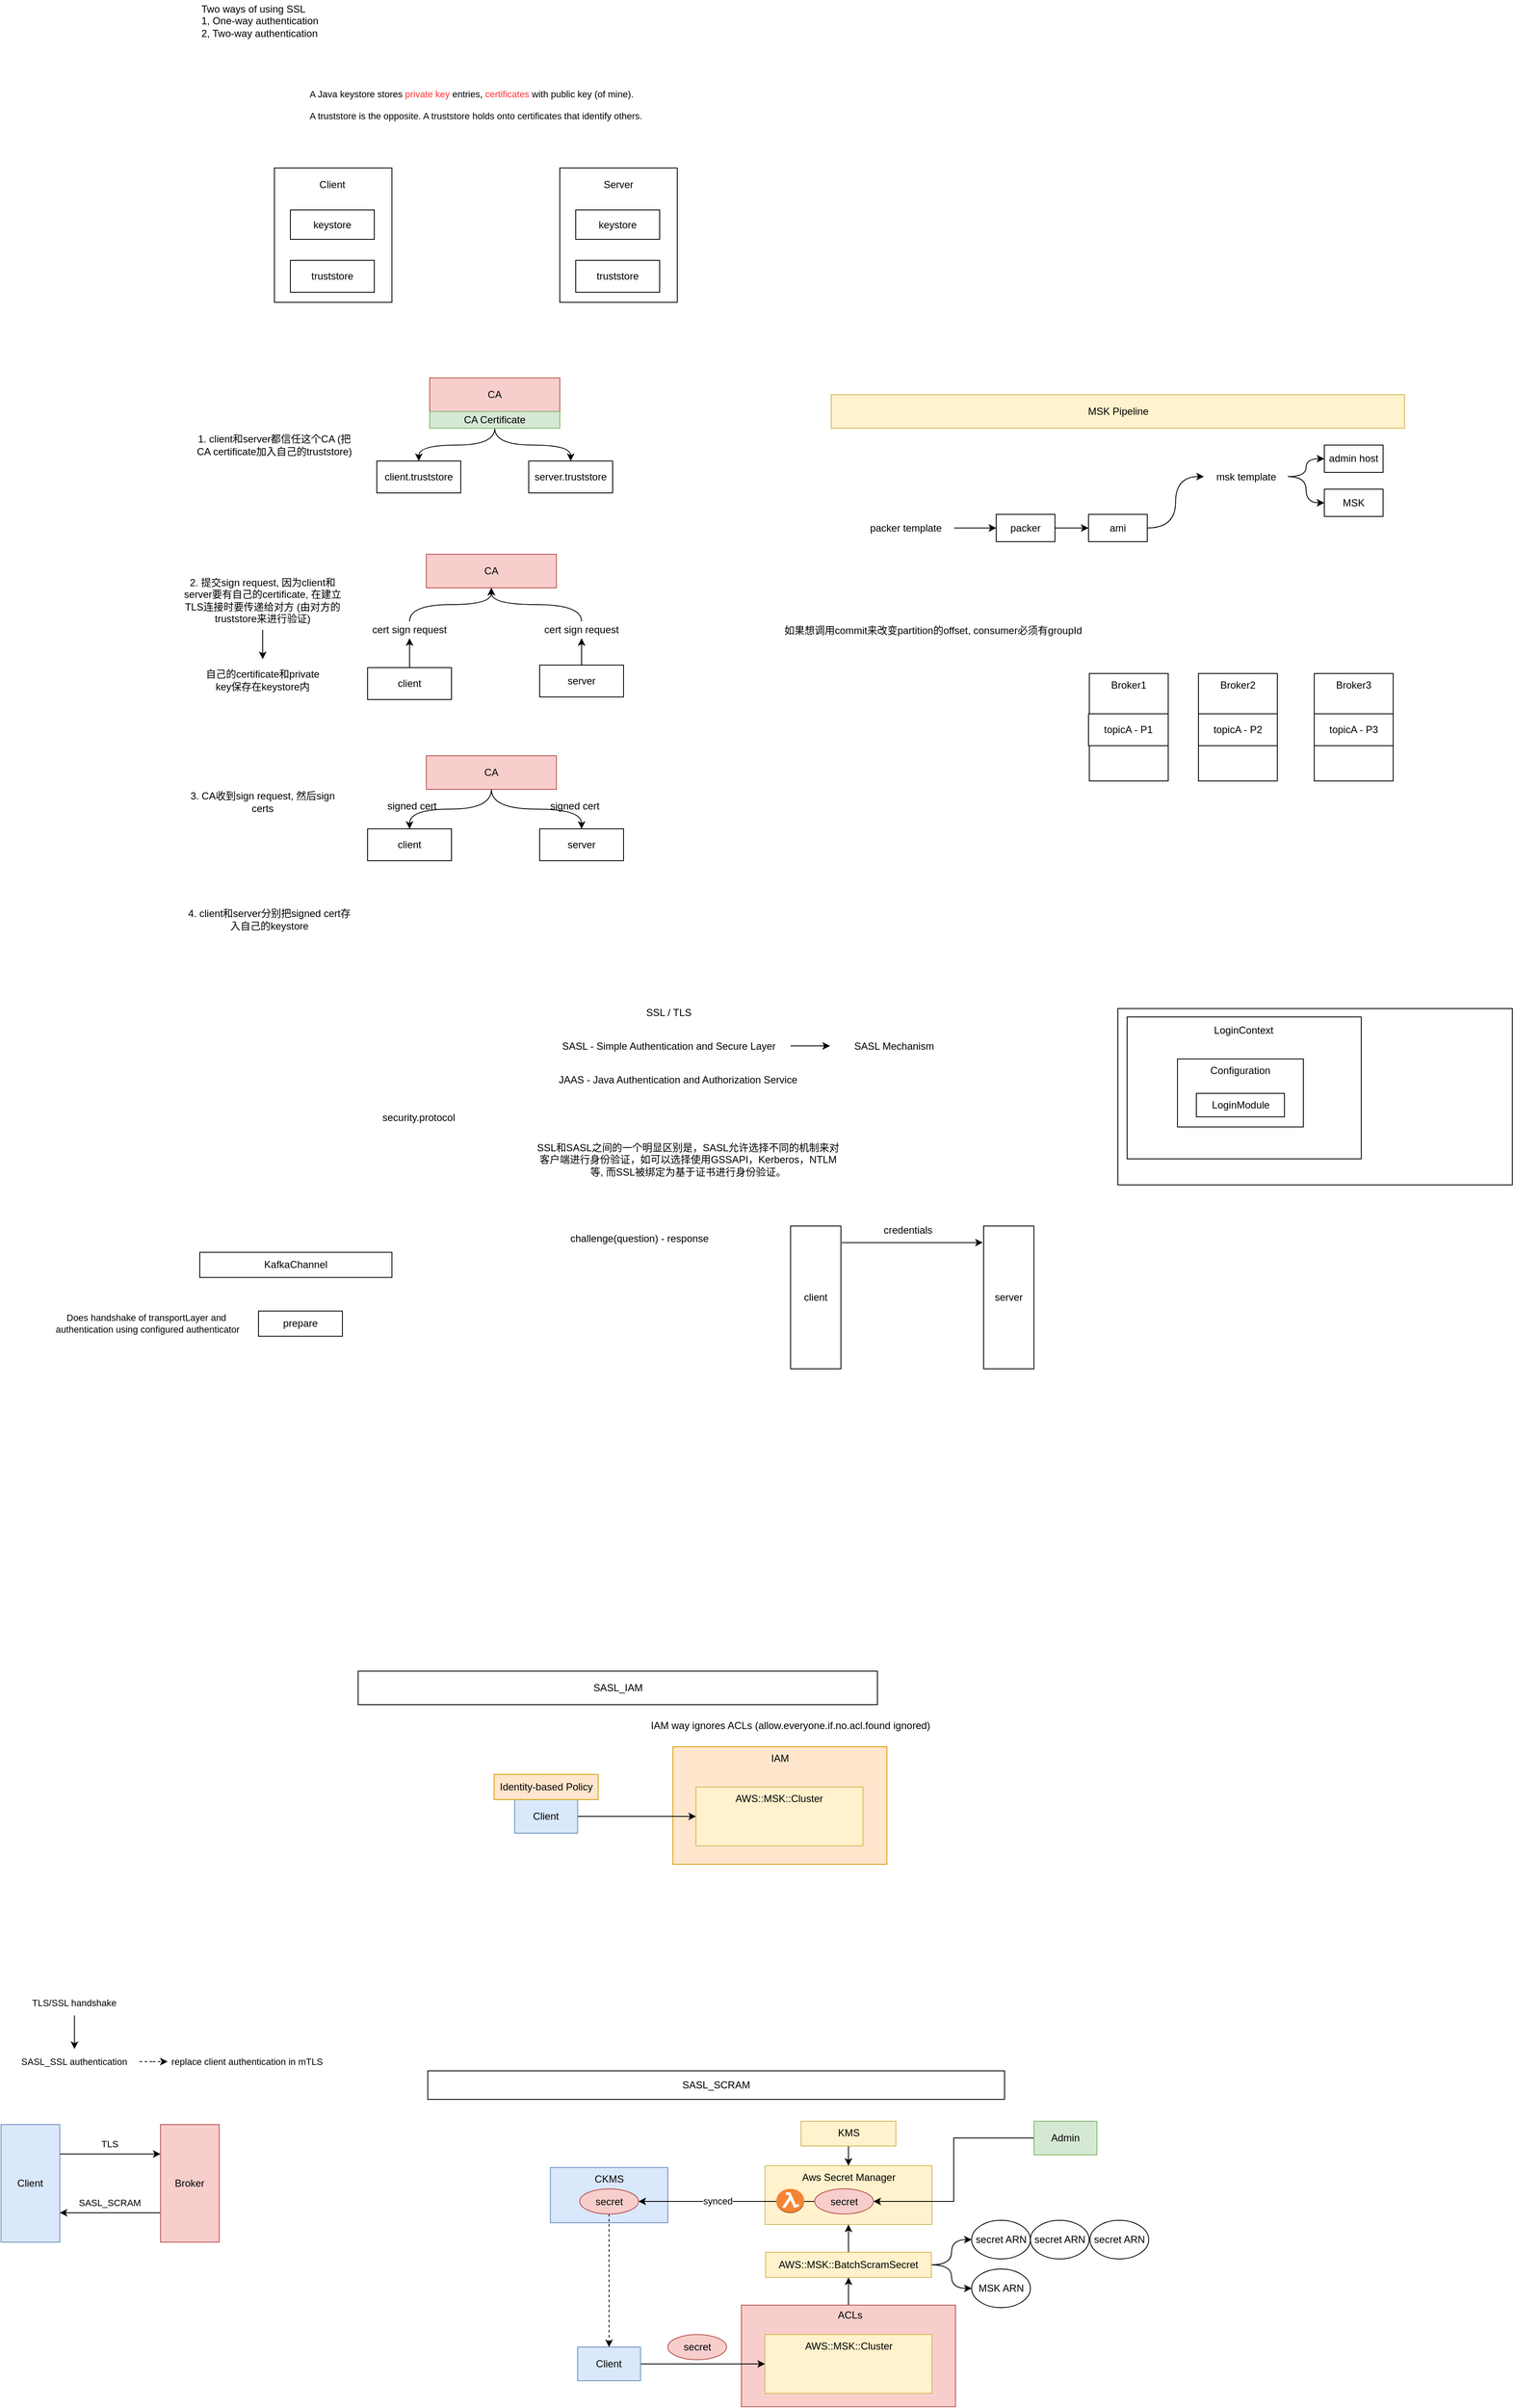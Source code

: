 <mxfile version="21.1.1" type="github">
  <diagram id="VqWRD1eYdqXnjN061D67" name="Page-1">
    <mxGraphModel dx="1621" dy="1587" grid="1" gridSize="10" guides="1" tooltips="1" connect="1" arrows="1" fold="1" page="1" pageScale="1" pageWidth="827" pageHeight="1169" math="0" shadow="0">
      <root>
        <mxCell id="0" />
        <mxCell id="1" parent="0" />
        <mxCell id="adZdbqMNMHa9eECy_sV0-7" value="CKMS" style="rounded=0;whiteSpace=wrap;html=1;verticalAlign=top;fillColor=#dae8fc;strokeColor=#6c8ebf;" parent="1" vertex="1">
          <mxGeometry x="248.75" y="1661.13" width="140" height="65.75" as="geometry" />
        </mxCell>
        <mxCell id="adZdbqMNMHa9eECy_sV0-1" value="Aws Secret Manager" style="rounded=0;whiteSpace=wrap;html=1;verticalAlign=top;fillColor=#fff2cc;strokeColor=#d6b656;" parent="1" vertex="1">
          <mxGeometry x="504.5" y="1659" width="199" height="70" as="geometry" />
        </mxCell>
        <mxCell id="aHBjfDM95XBzwa6__JUI-25" style="edgeStyle=orthogonalEdgeStyle;rounded=0;orthogonalLoop=1;jettySize=auto;html=1;exitX=0;exitY=0.5;exitDx=0;exitDy=0;entryX=1;entryY=0.5;entryDx=0;entryDy=0;" parent="1" source="adZdbqMNMHa9eECy_sV0-2" target="aHBjfDM95XBzwa6__JUI-3" edge="1">
          <mxGeometry relative="1" as="geometry" />
        </mxCell>
        <mxCell id="aHBjfDM95XBzwa6__JUI-27" value="synced" style="edgeLabel;html=1;align=center;verticalAlign=middle;resizable=0;points=[];" parent="aHBjfDM95XBzwa6__JUI-25" vertex="1" connectable="0">
          <mxGeometry x="0.108" y="1" relative="1" as="geometry">
            <mxPoint y="-2" as="offset" />
          </mxGeometry>
        </mxCell>
        <mxCell id="itqR3cazL_RWvEJsIGA0-5" value="" style="edgeStyle=orthogonalEdgeStyle;rounded=0;orthogonalLoop=1;jettySize=auto;html=1;" parent="1" source="adZdbqMNMHa9eECy_sV0-3" target="adZdbqMNMHa9eECy_sV0-5" edge="1">
          <mxGeometry relative="1" as="geometry" />
        </mxCell>
        <mxCell id="aHBjfDM95XBzwa6__JUI-15" value="" style="rounded=0;whiteSpace=wrap;html=1;verticalAlign=top;fillColor=#f8cecc;strokeColor=#b85450;" parent="1" vertex="1">
          <mxGeometry x="476.5" y="1825" width="255" height="121" as="geometry" />
        </mxCell>
        <mxCell id="aHBjfDM95XBzwa6__JUI-11" value="IAM" style="rounded=0;whiteSpace=wrap;html=1;verticalAlign=top;fillColor=#ffe6cc;strokeColor=#d79b00;" parent="1" vertex="1">
          <mxGeometry x="394.75" y="1160" width="255" height="140" as="geometry" />
        </mxCell>
        <mxCell id="rUbHjjRioy_Fn0qj38NF-68" value="" style="rounded=0;whiteSpace=wrap;html=1;" parent="1" vertex="1">
          <mxGeometry x="925" y="281" width="470" height="210" as="geometry" />
        </mxCell>
        <mxCell id="rUbHjjRioy_Fn0qj38NF-69" value="" style="rounded=0;whiteSpace=wrap;html=1;" parent="1" vertex="1">
          <mxGeometry x="936" y="291" width="279" height="169" as="geometry" />
        </mxCell>
        <mxCell id="rUbHjjRioy_Fn0qj38NF-71" value="Configuration" style="rounded=0;whiteSpace=wrap;html=1;verticalAlign=top;" parent="1" vertex="1">
          <mxGeometry x="996" y="341" width="150" height="81" as="geometry" />
        </mxCell>
        <mxCell id="977nJjWM0UaJ1cPmPAfp-12" value="Two ways of using SSL&lt;br&gt;1, One-way authentication&lt;br&gt;2, Two-way authentication" style="text;html=1;strokeColor=none;fillColor=none;align=left;verticalAlign=middle;whiteSpace=wrap;rounded=0;" parent="1" vertex="1">
          <mxGeometry x="-169" y="-920" width="185" height="50" as="geometry" />
        </mxCell>
        <mxCell id="977nJjWM0UaJ1cPmPAfp-14" value="" style="rounded=0;whiteSpace=wrap;html=1;" parent="1" vertex="1">
          <mxGeometry x="-80" y="-720" width="140" height="160" as="geometry" />
        </mxCell>
        <mxCell id="977nJjWM0UaJ1cPmPAfp-15" value="Client" style="text;html=1;strokeColor=none;fillColor=none;align=center;verticalAlign=middle;whiteSpace=wrap;rounded=0;" parent="1" vertex="1">
          <mxGeometry x="-36" y="-710" width="50" height="20" as="geometry" />
        </mxCell>
        <mxCell id="977nJjWM0UaJ1cPmPAfp-16" value="keystore" style="rounded=0;whiteSpace=wrap;html=1;" parent="1" vertex="1">
          <mxGeometry x="-61" y="-670" width="100" height="35" as="geometry" />
        </mxCell>
        <mxCell id="977nJjWM0UaJ1cPmPAfp-17" value="truststore" style="rounded=0;whiteSpace=wrap;html=1;" parent="1" vertex="1">
          <mxGeometry x="-61" y="-610" width="100" height="38" as="geometry" />
        </mxCell>
        <mxCell id="977nJjWM0UaJ1cPmPAfp-18" value="&lt;span style=&quot;box-sizing: border-box; font-family: Raleway, sans-serif; font-size: 11px; background-color: rgb(255, 255, 255);&quot;&gt;A Java keystore stores &lt;font color=&quot;#ff3333&quot;&gt;private key&lt;/font&gt; entries, &lt;font color=&quot;#ff3333&quot;&gt;certificates&lt;/font&gt; with public key (of mine).&lt;br&gt;&lt;br&gt;A truststore is the opposite. A truststore holds onto certificates that identify others.&lt;br&gt;&lt;/span&gt;" style="text;html=1;strokeColor=none;fillColor=none;align=left;verticalAlign=middle;whiteSpace=wrap;rounded=0;fontSize=11;fontStyle=0" parent="1" vertex="1">
          <mxGeometry x="-40" y="-820" width="405" height="50" as="geometry" />
        </mxCell>
        <mxCell id="977nJjWM0UaJ1cPmPAfp-25" value="" style="rounded=0;whiteSpace=wrap;html=1;" parent="1" vertex="1">
          <mxGeometry x="260" y="-720" width="140" height="160" as="geometry" />
        </mxCell>
        <mxCell id="977nJjWM0UaJ1cPmPAfp-26" value="Server" style="text;html=1;strokeColor=none;fillColor=none;align=center;verticalAlign=middle;whiteSpace=wrap;rounded=0;" parent="1" vertex="1">
          <mxGeometry x="305" y="-710" width="50" height="20" as="geometry" />
        </mxCell>
        <mxCell id="977nJjWM0UaJ1cPmPAfp-27" value="keystore" style="rounded=0;whiteSpace=wrap;html=1;" parent="1" vertex="1">
          <mxGeometry x="279" y="-670" width="100" height="35" as="geometry" />
        </mxCell>
        <mxCell id="977nJjWM0UaJ1cPmPAfp-28" value="truststore" style="rounded=0;whiteSpace=wrap;html=1;" parent="1" vertex="1">
          <mxGeometry x="279" y="-610" width="100" height="38" as="geometry" />
        </mxCell>
        <mxCell id="cuo-gMMu6F1mj998WloA-1" value="CA" style="rounded=0;whiteSpace=wrap;html=1;fillColor=#f8cecc;strokeColor=#b85450;" parent="1" vertex="1">
          <mxGeometry x="105" y="-470" width="155" height="40" as="geometry" />
        </mxCell>
        <mxCell id="rUbHjjRioy_Fn0qj38NF-8" style="edgeStyle=orthogonalEdgeStyle;curved=1;rounded=0;orthogonalLoop=1;jettySize=auto;html=1;" parent="1" source="rUbHjjRioy_Fn0qj38NF-1" target="rUbHjjRioy_Fn0qj38NF-5" edge="1">
          <mxGeometry relative="1" as="geometry" />
        </mxCell>
        <mxCell id="rUbHjjRioy_Fn0qj38NF-9" style="edgeStyle=orthogonalEdgeStyle;curved=1;rounded=0;orthogonalLoop=1;jettySize=auto;html=1;" parent="1" source="rUbHjjRioy_Fn0qj38NF-1" target="rUbHjjRioy_Fn0qj38NF-6" edge="1">
          <mxGeometry relative="1" as="geometry" />
        </mxCell>
        <mxCell id="rUbHjjRioy_Fn0qj38NF-1" value="CA Certificate" style="rounded=0;whiteSpace=wrap;html=1;fillColor=#d5e8d4;strokeColor=#82b366;" parent="1" vertex="1">
          <mxGeometry x="105" y="-430" width="155" height="20" as="geometry" />
        </mxCell>
        <mxCell id="rUbHjjRioy_Fn0qj38NF-5" value="client.truststore" style="rounded=0;whiteSpace=wrap;html=1;" parent="1" vertex="1">
          <mxGeometry x="42" y="-371" width="100" height="38" as="geometry" />
        </mxCell>
        <mxCell id="rUbHjjRioy_Fn0qj38NF-6" value="server.truststore" style="rounded=0;whiteSpace=wrap;html=1;" parent="1" vertex="1">
          <mxGeometry x="223" y="-371" width="100" height="38" as="geometry" />
        </mxCell>
        <mxCell id="rUbHjjRioy_Fn0qj38NF-7" value="1. client和server都信任这个CA (把CA certificate加入自己的truststore)" style="text;html=1;strokeColor=none;fillColor=none;align=center;verticalAlign=middle;whiteSpace=wrap;rounded=0;" parent="1" vertex="1">
          <mxGeometry x="-175" y="-410" width="190" height="40" as="geometry" />
        </mxCell>
        <mxCell id="rUbHjjRioy_Fn0qj38NF-14" value="" style="edgeStyle=orthogonalEdgeStyle;curved=1;rounded=0;orthogonalLoop=1;jettySize=auto;html=1;" parent="1" source="rUbHjjRioy_Fn0qj38NF-10" target="rUbHjjRioy_Fn0qj38NF-13" edge="1">
          <mxGeometry relative="1" as="geometry" />
        </mxCell>
        <mxCell id="rUbHjjRioy_Fn0qj38NF-10" value="2. 提交sign request, 因为client和server要有自己的certificate, 在建立TLS连接时要传递给对方 (由对方的truststore来进行验证)" style="text;html=1;strokeColor=none;fillColor=none;align=center;verticalAlign=middle;whiteSpace=wrap;rounded=0;" parent="1" vertex="1">
          <mxGeometry x="-194" y="-240" width="200" height="70" as="geometry" />
        </mxCell>
        <mxCell id="rUbHjjRioy_Fn0qj38NF-19" value="" style="edgeStyle=orthogonalEdgeStyle;curved=1;rounded=0;orthogonalLoop=1;jettySize=auto;html=1;" parent="1" source="rUbHjjRioy_Fn0qj38NF-11" target="rUbHjjRioy_Fn0qj38NF-17" edge="1">
          <mxGeometry relative="1" as="geometry" />
        </mxCell>
        <mxCell id="rUbHjjRioy_Fn0qj38NF-11" value="client" style="rounded=0;whiteSpace=wrap;html=1;" parent="1" vertex="1">
          <mxGeometry x="31" y="-125" width="100" height="38" as="geometry" />
        </mxCell>
        <mxCell id="rUbHjjRioy_Fn0qj38NF-20" value="" style="edgeStyle=orthogonalEdgeStyle;curved=1;rounded=0;orthogonalLoop=1;jettySize=auto;html=1;" parent="1" source="rUbHjjRioy_Fn0qj38NF-12" target="rUbHjjRioy_Fn0qj38NF-18" edge="1">
          <mxGeometry relative="1" as="geometry" />
        </mxCell>
        <mxCell id="rUbHjjRioy_Fn0qj38NF-12" value="server" style="rounded=0;whiteSpace=wrap;html=1;" parent="1" vertex="1">
          <mxGeometry x="236" y="-128" width="100" height="38" as="geometry" />
        </mxCell>
        <mxCell id="rUbHjjRioy_Fn0qj38NF-13" value="自己的certificate和private key保存在keystore内" style="text;html=1;strokeColor=none;fillColor=none;align=center;verticalAlign=middle;whiteSpace=wrap;rounded=0;" parent="1" vertex="1">
          <mxGeometry x="-169" y="-135" width="150" height="50" as="geometry" />
        </mxCell>
        <mxCell id="rUbHjjRioy_Fn0qj38NF-15" value="CA" style="rounded=0;whiteSpace=wrap;html=1;fillColor=#f8cecc;strokeColor=#b85450;" parent="1" vertex="1">
          <mxGeometry x="101" y="-260" width="155" height="40" as="geometry" />
        </mxCell>
        <mxCell id="rUbHjjRioy_Fn0qj38NF-21" style="edgeStyle=orthogonalEdgeStyle;curved=1;rounded=0;orthogonalLoop=1;jettySize=auto;html=1;" parent="1" source="rUbHjjRioy_Fn0qj38NF-17" target="rUbHjjRioy_Fn0qj38NF-15" edge="1">
          <mxGeometry relative="1" as="geometry" />
        </mxCell>
        <mxCell id="rUbHjjRioy_Fn0qj38NF-17" value="cert sign request" style="text;html=1;strokeColor=none;fillColor=none;align=center;verticalAlign=middle;whiteSpace=wrap;rounded=0;" parent="1" vertex="1">
          <mxGeometry x="23" y="-180" width="116" height="20" as="geometry" />
        </mxCell>
        <mxCell id="rUbHjjRioy_Fn0qj38NF-22" style="edgeStyle=orthogonalEdgeStyle;curved=1;rounded=0;orthogonalLoop=1;jettySize=auto;html=1;entryX=0.5;entryY=1;entryDx=0;entryDy=0;" parent="1" source="rUbHjjRioy_Fn0qj38NF-18" target="rUbHjjRioy_Fn0qj38NF-15" edge="1">
          <mxGeometry relative="1" as="geometry" />
        </mxCell>
        <mxCell id="rUbHjjRioy_Fn0qj38NF-18" value="cert sign request" style="text;html=1;strokeColor=none;fillColor=none;align=center;verticalAlign=middle;whiteSpace=wrap;rounded=0;" parent="1" vertex="1">
          <mxGeometry x="228" y="-180" width="116" height="20" as="geometry" />
        </mxCell>
        <mxCell id="rUbHjjRioy_Fn0qj38NF-27" value="3. CA收到sign request, 然后sign certs" style="text;html=1;strokeColor=none;fillColor=none;align=center;verticalAlign=middle;whiteSpace=wrap;rounded=0;" parent="1" vertex="1">
          <mxGeometry x="-194" y="10" width="200" height="50" as="geometry" />
        </mxCell>
        <mxCell id="rUbHjjRioy_Fn0qj38NF-29" value="client" style="rounded=0;whiteSpace=wrap;html=1;" parent="1" vertex="1">
          <mxGeometry x="31" y="67" width="100" height="38" as="geometry" />
        </mxCell>
        <mxCell id="rUbHjjRioy_Fn0qj38NF-31" value="server" style="rounded=0;whiteSpace=wrap;html=1;" parent="1" vertex="1">
          <mxGeometry x="236" y="67" width="100" height="38" as="geometry" />
        </mxCell>
        <mxCell id="rUbHjjRioy_Fn0qj38NF-38" style="edgeStyle=orthogonalEdgeStyle;curved=1;rounded=0;orthogonalLoop=1;jettySize=auto;html=1;" parent="1" source="rUbHjjRioy_Fn0qj38NF-33" target="rUbHjjRioy_Fn0qj38NF-29" edge="1">
          <mxGeometry relative="1" as="geometry" />
        </mxCell>
        <mxCell id="rUbHjjRioy_Fn0qj38NF-39" style="edgeStyle=orthogonalEdgeStyle;curved=1;rounded=0;orthogonalLoop=1;jettySize=auto;html=1;entryX=0.5;entryY=0;entryDx=0;entryDy=0;" parent="1" source="rUbHjjRioy_Fn0qj38NF-33" target="rUbHjjRioy_Fn0qj38NF-31" edge="1">
          <mxGeometry relative="1" as="geometry" />
        </mxCell>
        <mxCell id="rUbHjjRioy_Fn0qj38NF-33" value="CA" style="rounded=0;whiteSpace=wrap;html=1;fillColor=#f8cecc;strokeColor=#b85450;" parent="1" vertex="1">
          <mxGeometry x="101" y="-20" width="155" height="40" as="geometry" />
        </mxCell>
        <mxCell id="rUbHjjRioy_Fn0qj38NF-40" value="signed cert" style="text;html=1;strokeColor=none;fillColor=none;align=center;verticalAlign=middle;whiteSpace=wrap;rounded=0;" parent="1" vertex="1">
          <mxGeometry x="26" y="30" width="116" height="20" as="geometry" />
        </mxCell>
        <mxCell id="rUbHjjRioy_Fn0qj38NF-41" value="signed cert" style="text;html=1;strokeColor=none;fillColor=none;align=center;verticalAlign=middle;whiteSpace=wrap;rounded=0;" parent="1" vertex="1">
          <mxGeometry x="220" y="30" width="116" height="20" as="geometry" />
        </mxCell>
        <mxCell id="rUbHjjRioy_Fn0qj38NF-42" value="4. client和server分别把signed cert存入自己的keystore" style="text;html=1;strokeColor=none;fillColor=none;align=center;verticalAlign=middle;whiteSpace=wrap;rounded=0;" parent="1" vertex="1">
          <mxGeometry x="-186" y="150" width="200" height="50" as="geometry" />
        </mxCell>
        <mxCell id="rUbHjjRioy_Fn0qj38NF-43" value="security.protocol" style="text;html=1;strokeColor=none;fillColor=none;align=center;verticalAlign=middle;whiteSpace=wrap;rounded=0;" parent="1" vertex="1">
          <mxGeometry x="22" y="391" width="140" height="40" as="geometry" />
        </mxCell>
        <mxCell id="rUbHjjRioy_Fn0qj38NF-47" value="JAAS -&amp;nbsp;Java Authentication and Authorization Service" style="text;html=1;strokeColor=none;fillColor=none;align=center;verticalAlign=middle;whiteSpace=wrap;rounded=0;" parent="1" vertex="1">
          <mxGeometry x="256" y="350" width="290" height="31" as="geometry" />
        </mxCell>
        <mxCell id="rUbHjjRioy_Fn0qj38NF-54" value="" style="edgeStyle=orthogonalEdgeStyle;curved=1;rounded=0;orthogonalLoop=1;jettySize=auto;html=1;fontSize=12;" parent="1" source="rUbHjjRioy_Fn0qj38NF-49" target="rUbHjjRioy_Fn0qj38NF-53" edge="1">
          <mxGeometry relative="1" as="geometry" />
        </mxCell>
        <mxCell id="rUbHjjRioy_Fn0qj38NF-49" value="SASL -&amp;nbsp;Simple Authentication and Secure Layer" style="text;html=1;strokeColor=none;fillColor=none;align=center;verticalAlign=middle;whiteSpace=wrap;rounded=0;" parent="1" vertex="1">
          <mxGeometry x="245" y="310" width="290" height="31" as="geometry" />
        </mxCell>
        <mxCell id="rUbHjjRioy_Fn0qj38NF-50" value="SSL / TLS" style="text;html=1;strokeColor=none;fillColor=none;align=center;verticalAlign=middle;whiteSpace=wrap;rounded=0;" parent="1" vertex="1">
          <mxGeometry x="245" y="270" width="290" height="31" as="geometry" />
        </mxCell>
        <mxCell id="rUbHjjRioy_Fn0qj38NF-52" value="SSL和SASL之间的一个明显区别是，SASL允许选择不同的机制来对客户端进行身份验证，如可以选择使用GSSAPI，Kerberos，NTLM等, 而SSL被绑定为基于证书进行身份验证。" style="text;html=1;strokeColor=none;fillColor=none;align=center;verticalAlign=middle;whiteSpace=wrap;rounded=0;" parent="1" vertex="1">
          <mxGeometry x="228" y="431" width="370" height="60" as="geometry" />
        </mxCell>
        <mxCell id="rUbHjjRioy_Fn0qj38NF-53" value="SASL Mechanism" style="text;html=1;strokeColor=none;fillColor=none;align=center;verticalAlign=middle;whiteSpace=wrap;rounded=0;" parent="1" vertex="1">
          <mxGeometry x="582" y="313.25" width="153" height="24.5" as="geometry" />
        </mxCell>
        <mxCell id="rUbHjjRioy_Fn0qj38NF-67" style="edgeStyle=orthogonalEdgeStyle;curved=1;rounded=0;orthogonalLoop=1;jettySize=auto;html=1;entryX=-0.017;entryY=0.116;entryDx=0;entryDy=0;entryPerimeter=0;fontSize=12;exitX=1.017;exitY=0.116;exitDx=0;exitDy=0;exitPerimeter=0;" parent="1" source="rUbHjjRioy_Fn0qj38NF-61" target="rUbHjjRioy_Fn0qj38NF-65" edge="1">
          <mxGeometry relative="1" as="geometry" />
        </mxCell>
        <mxCell id="rUbHjjRioy_Fn0qj38NF-61" value="client" style="rounded=0;whiteSpace=wrap;html=1;" parent="1" vertex="1">
          <mxGeometry x="535" y="540" width="60" height="170" as="geometry" />
        </mxCell>
        <mxCell id="rUbHjjRioy_Fn0qj38NF-65" value="server" style="rounded=0;whiteSpace=wrap;html=1;" parent="1" vertex="1">
          <mxGeometry x="765" y="540" width="60" height="170" as="geometry" />
        </mxCell>
        <mxCell id="rUbHjjRioy_Fn0qj38NF-66" value="credentials" style="text;html=1;strokeColor=none;fillColor=none;align=center;verticalAlign=middle;whiteSpace=wrap;rounded=0;" parent="1" vertex="1">
          <mxGeometry x="625" y="530" width="100" height="30" as="geometry" />
        </mxCell>
        <mxCell id="rUbHjjRioy_Fn0qj38NF-70" value="LoginModule" style="rounded=0;whiteSpace=wrap;html=1;" parent="1" vertex="1">
          <mxGeometry x="1018.5" y="382" width="105" height="28" as="geometry" />
        </mxCell>
        <mxCell id="rUbHjjRioy_Fn0qj38NF-73" value="&lt;meta charset=&quot;utf-8&quot;&gt;&lt;span style=&quot;color: rgb(0, 0, 0); font-family: Helvetica; font-size: 12px; font-style: normal; font-variant-ligatures: normal; font-variant-caps: normal; font-weight: 400; letter-spacing: normal; orphans: 2; text-align: center; text-indent: 0px; text-transform: none; widows: 2; word-spacing: 0px; -webkit-text-stroke-width: 0px; background-color: rgb(251, 251, 251); text-decoration-thickness: initial; text-decoration-style: initial; text-decoration-color: initial; float: none; display: inline !important;&quot;&gt;LoginContext&lt;/span&gt;" style="text;html=1;strokeColor=none;fillColor=none;align=center;verticalAlign=middle;whiteSpace=wrap;rounded=0;fontSize=12;" parent="1" vertex="1">
          <mxGeometry x="1035" y="291" width="80" height="31" as="geometry" />
        </mxCell>
        <mxCell id="rUbHjjRioy_Fn0qj38NF-78" value="" style="edgeStyle=orthogonalEdgeStyle;curved=1;rounded=0;orthogonalLoop=1;jettySize=auto;html=1;fontSize=12;" parent="1" source="rUbHjjRioy_Fn0qj38NF-76" target="rUbHjjRioy_Fn0qj38NF-77" edge="1">
          <mxGeometry relative="1" as="geometry" />
        </mxCell>
        <mxCell id="rUbHjjRioy_Fn0qj38NF-76" value="packer template" style="text;html=1;strokeColor=none;fillColor=none;align=center;verticalAlign=middle;whiteSpace=wrap;rounded=0;fontSize=12;" parent="1" vertex="1">
          <mxGeometry x="615" y="-306.25" width="115" height="30" as="geometry" />
        </mxCell>
        <mxCell id="rUbHjjRioy_Fn0qj38NF-82" value="" style="edgeStyle=orthogonalEdgeStyle;curved=1;rounded=0;orthogonalLoop=1;jettySize=auto;html=1;fontSize=12;" parent="1" source="rUbHjjRioy_Fn0qj38NF-77" target="rUbHjjRioy_Fn0qj38NF-81" edge="1">
          <mxGeometry relative="1" as="geometry" />
        </mxCell>
        <mxCell id="rUbHjjRioy_Fn0qj38NF-77" value="packer" style="rounded=0;whiteSpace=wrap;html=1;fontSize=12;" parent="1" vertex="1">
          <mxGeometry x="780" y="-307.5" width="70" height="32.5" as="geometry" />
        </mxCell>
        <mxCell id="rUbHjjRioy_Fn0qj38NF-84" style="edgeStyle=orthogonalEdgeStyle;curved=1;rounded=0;orthogonalLoop=1;jettySize=auto;html=1;entryX=0;entryY=0.5;entryDx=0;entryDy=0;fontSize=12;" parent="1" source="rUbHjjRioy_Fn0qj38NF-81" target="rUbHjjRioy_Fn0qj38NF-83" edge="1">
          <mxGeometry relative="1" as="geometry" />
        </mxCell>
        <mxCell id="rUbHjjRioy_Fn0qj38NF-81" value="ami" style="rounded=0;whiteSpace=wrap;html=1;fontSize=12;" parent="1" vertex="1">
          <mxGeometry x="890" y="-307.5" width="70" height="32.5" as="geometry" />
        </mxCell>
        <mxCell id="rUbHjjRioy_Fn0qj38NF-87" value="" style="edgeStyle=orthogonalEdgeStyle;curved=1;rounded=0;orthogonalLoop=1;jettySize=auto;html=1;fontSize=12;" parent="1" source="rUbHjjRioy_Fn0qj38NF-83" target="rUbHjjRioy_Fn0qj38NF-86" edge="1">
          <mxGeometry relative="1" as="geometry" />
        </mxCell>
        <mxCell id="rUbHjjRioy_Fn0qj38NF-90" style="edgeStyle=orthogonalEdgeStyle;curved=1;rounded=0;orthogonalLoop=1;jettySize=auto;html=1;entryX=0;entryY=0.5;entryDx=0;entryDy=0;fontSize=12;" parent="1" source="rUbHjjRioy_Fn0qj38NF-83" target="rUbHjjRioy_Fn0qj38NF-88" edge="1">
          <mxGeometry relative="1" as="geometry" />
        </mxCell>
        <mxCell id="rUbHjjRioy_Fn0qj38NF-83" value="msk template" style="text;html=1;strokeColor=none;fillColor=none;align=center;verticalAlign=middle;whiteSpace=wrap;rounded=0;fontSize=12;" parent="1" vertex="1">
          <mxGeometry x="1027.5" y="-367.5" width="100" height="30" as="geometry" />
        </mxCell>
        <mxCell id="rUbHjjRioy_Fn0qj38NF-86" value="admin host" style="rounded=0;whiteSpace=wrap;html=1;fontSize=12;" parent="1" vertex="1">
          <mxGeometry x="1171" y="-390" width="70" height="32.5" as="geometry" />
        </mxCell>
        <mxCell id="rUbHjjRioy_Fn0qj38NF-88" value="MSK" style="rounded=0;whiteSpace=wrap;html=1;fontSize=12;" parent="1" vertex="1">
          <mxGeometry x="1171" y="-337.5" width="70" height="32.5" as="geometry" />
        </mxCell>
        <mxCell id="rdwlE4-5RXInatoMC4HK-1" value="challenge(question) - response" style="text;html=1;strokeColor=none;fillColor=none;align=center;verticalAlign=middle;whiteSpace=wrap;rounded=0;" parent="1" vertex="1">
          <mxGeometry x="265" y="540" width="180" height="30" as="geometry" />
        </mxCell>
        <mxCell id="rdwlE4-5RXInatoMC4HK-2" value="MSK Pipeline" style="rounded=0;whiteSpace=wrap;html=1;fillColor=#fff2cc;strokeColor=#d6b656;" parent="1" vertex="1">
          <mxGeometry x="583.5" y="-450" width="683" height="40" as="geometry" />
        </mxCell>
        <mxCell id="rdwlE4-5RXInatoMC4HK-3" value="KafkaChannel" style="rounded=0;whiteSpace=wrap;html=1;" parent="1" vertex="1">
          <mxGeometry x="-169" y="571.25" width="229" height="30" as="geometry" />
        </mxCell>
        <mxCell id="rdwlE4-5RXInatoMC4HK-4" value="prepare" style="rounded=0;whiteSpace=wrap;html=1;" parent="1" vertex="1">
          <mxGeometry x="-99" y="641.25" width="100" height="30" as="geometry" />
        </mxCell>
        <mxCell id="rdwlE4-5RXInatoMC4HK-5" value="&lt;pre style=&quot;font-size: 11px;&quot;&gt;&lt;pre style=&quot;font-size: 11px;&quot;&gt;&lt;font face=&quot;Helvetica&quot;&gt;Does handshake of transportLayer and &lt;br/&gt;authentication using configured authenticator&lt;/font&gt;&lt;/pre&gt;&lt;/pre&gt;" style="text;html=1;strokeColor=none;fillColor=none;align=center;verticalAlign=middle;whiteSpace=wrap;rounded=0;fontSize=11;labelBackgroundColor=none;fontColor=default;" parent="1" vertex="1">
          <mxGeometry x="-356" y="633.75" width="250" height="45" as="geometry" />
        </mxCell>
        <mxCell id="rdwlE4-5RXInatoMC4HK-9" value="" style="edgeStyle=orthogonalEdgeStyle;rounded=0;orthogonalLoop=1;jettySize=auto;html=1;fontFamily=Helvetica;fontSize=11;fontColor=default;" parent="1" source="rdwlE4-5RXInatoMC4HK-7" target="rdwlE4-5RXInatoMC4HK-8" edge="1">
          <mxGeometry relative="1" as="geometry" />
        </mxCell>
        <mxCell id="rdwlE4-5RXInatoMC4HK-7" value="TLS/SSL handshake" style="text;html=1;strokeColor=none;fillColor=none;align=center;verticalAlign=middle;whiteSpace=wrap;rounded=0;fontSize=11;fontFamily=Helvetica;fontColor=default;" parent="1" vertex="1">
          <mxGeometry x="-395.75" y="1450" width="155" height="30" as="geometry" />
        </mxCell>
        <mxCell id="adZdbqMNMHa9eECy_sV0-19" value="" style="edgeStyle=orthogonalEdgeStyle;curved=1;rounded=0;orthogonalLoop=1;jettySize=auto;html=1;fontFamily=Helvetica;fontSize=12;fontColor=#000000;dashed=1;" parent="1" source="rdwlE4-5RXInatoMC4HK-8" target="adZdbqMNMHa9eECy_sV0-18" edge="1">
          <mxGeometry relative="1" as="geometry" />
        </mxCell>
        <mxCell id="rdwlE4-5RXInatoMC4HK-8" value="SASL_SSL authentication" style="text;html=1;strokeColor=none;fillColor=none;align=center;verticalAlign=middle;whiteSpace=wrap;rounded=0;fontSize=11;fontFamily=Helvetica;fontColor=default;" parent="1" vertex="1">
          <mxGeometry x="-395.75" y="1520" width="155" height="30" as="geometry" />
        </mxCell>
        <mxCell id="adZdbqMNMHa9eECy_sV0-2" value="secret" style="ellipse;whiteSpace=wrap;html=1;fillColor=#f8cecc;strokeColor=#b85450;" parent="1" vertex="1">
          <mxGeometry x="563.75" y="1686.5" width="70" height="30" as="geometry" />
        </mxCell>
        <mxCell id="adZdbqMNMHa9eECy_sV0-3" value="AWS::MSK::Cluster" style="rounded=0;whiteSpace=wrap;html=1;verticalAlign=top;fillColor=#fff2cc;strokeColor=#d6b656;" parent="1" vertex="1">
          <mxGeometry x="504.5" y="1860" width="199" height="70" as="geometry" />
        </mxCell>
        <mxCell id="adZdbqMNMHa9eECy_sV0-10" style="edgeStyle=orthogonalEdgeStyle;rounded=0;orthogonalLoop=1;jettySize=auto;html=1;entryX=0;entryY=0.5;entryDx=0;entryDy=0;fontFamily=Helvetica;fontSize=12;fontColor=#000000;curved=1;" parent="1" source="adZdbqMNMHa9eECy_sV0-5" target="adZdbqMNMHa9eECy_sV0-25" edge="1">
          <mxGeometry relative="1" as="geometry">
            <mxPoint x="756.75" y="1770" as="targetPoint" />
          </mxGeometry>
        </mxCell>
        <mxCell id="adZdbqMNMHa9eECy_sV0-13" style="edgeStyle=orthogonalEdgeStyle;curved=1;rounded=0;orthogonalLoop=1;jettySize=auto;html=1;entryX=0.5;entryY=1;entryDx=0;entryDy=0;fontFamily=Helvetica;fontSize=12;fontColor=#000000;" parent="1" source="adZdbqMNMHa9eECy_sV0-5" target="adZdbqMNMHa9eECy_sV0-1" edge="1">
          <mxGeometry relative="1" as="geometry" />
        </mxCell>
        <mxCell id="adZdbqMNMHa9eECy_sV0-27" style="edgeStyle=orthogonalEdgeStyle;curved=1;rounded=0;orthogonalLoop=1;jettySize=auto;html=1;entryX=0;entryY=0.5;entryDx=0;entryDy=0;fontFamily=Helvetica;fontSize=12;fontColor=#000000;" parent="1" source="adZdbqMNMHa9eECy_sV0-5" target="adZdbqMNMHa9eECy_sV0-26" edge="1">
          <mxGeometry relative="1" as="geometry" />
        </mxCell>
        <mxCell id="adZdbqMNMHa9eECy_sV0-5" value="&lt;div style=&quot;font-size: 12px;&quot;&gt;&lt;div style=&quot;border-color: var(--border-color); font-size: 12px;&quot;&gt;AWS::MSK::BatchScramSecret&lt;/div&gt;&lt;/div&gt;" style="rounded=0;whiteSpace=wrap;html=1;fontSize=12;labelBorderColor=none;fillColor=#fff2cc;fontFamily=Helvetica;labelBackgroundColor=none;strokeColor=#d6b656;" parent="1" vertex="1">
          <mxGeometry x="505.25" y="1762" width="197.5" height="30" as="geometry" />
        </mxCell>
        <mxCell id="adZdbqMNMHa9eECy_sV0-15" style="edgeStyle=orthogonalEdgeStyle;curved=1;rounded=0;orthogonalLoop=1;jettySize=auto;html=1;entryX=0;entryY=0.5;entryDx=0;entryDy=0;fontFamily=Helvetica;fontSize=12;fontColor=#000000;" parent="1" source="adZdbqMNMHa9eECy_sV0-14" target="adZdbqMNMHa9eECy_sV0-3" edge="1">
          <mxGeometry relative="1" as="geometry" />
        </mxCell>
        <mxCell id="adZdbqMNMHa9eECy_sV0-14" value="Client" style="rounded=0;whiteSpace=wrap;html=1;verticalAlign=middle;fillColor=#dae8fc;strokeColor=#6c8ebf;" parent="1" vertex="1">
          <mxGeometry x="281.25" y="1875" width="75" height="40" as="geometry" />
        </mxCell>
        <mxCell id="adZdbqMNMHa9eECy_sV0-18" value="replace client authentication in mTLS" style="text;html=1;strokeColor=none;fillColor=none;align=center;verticalAlign=middle;whiteSpace=wrap;rounded=0;fontSize=11;fontFamily=Helvetica;fontColor=default;" parent="1" vertex="1">
          <mxGeometry x="-207.25" y="1520" width="189" height="30" as="geometry" />
        </mxCell>
        <mxCell id="adZdbqMNMHa9eECy_sV0-22" value="&lt;div style=&quot;font-size: 12px;&quot;&gt;&lt;div style=&quot;border-color: var(--border-color); font-size: 12px;&quot;&gt;SASL_SCRAM&lt;/div&gt;&lt;/div&gt;" style="rounded=0;whiteSpace=wrap;html=1;fontSize=12;labelBorderColor=none;fillColor=#FFFFFF;fontFamily=Helvetica;labelBackgroundColor=none;" parent="1" vertex="1">
          <mxGeometry x="102.75" y="1546" width="687.25" height="34" as="geometry" />
        </mxCell>
        <mxCell id="adZdbqMNMHa9eECy_sV0-25" value="secret ARN" style="ellipse;whiteSpace=wrap;html=1;" parent="1" vertex="1">
          <mxGeometry x="750.75" y="1724" width="70" height="46" as="geometry" />
        </mxCell>
        <mxCell id="adZdbqMNMHa9eECy_sV0-26" value="MSK ARN" style="ellipse;whiteSpace=wrap;html=1;" parent="1" vertex="1">
          <mxGeometry x="750.75" y="1782" width="70" height="46" as="geometry" />
        </mxCell>
        <mxCell id="adZdbqMNMHa9eECy_sV0-28" value="secret ARN" style="ellipse;whiteSpace=wrap;html=1;" parent="1" vertex="1">
          <mxGeometry x="820.75" y="1724" width="70" height="46" as="geometry" />
        </mxCell>
        <mxCell id="adZdbqMNMHa9eECy_sV0-29" value="secret ARN" style="ellipse;whiteSpace=wrap;html=1;" parent="1" vertex="1">
          <mxGeometry x="891.75" y="1724" width="70" height="46" as="geometry" />
        </mxCell>
        <mxCell id="adZdbqMNMHa9eECy_sV0-31" value="Broker1" style="rounded=0;whiteSpace=wrap;html=1;verticalAlign=top;" parent="1" vertex="1">
          <mxGeometry x="891" y="-118" width="94" height="128" as="geometry" />
        </mxCell>
        <mxCell id="adZdbqMNMHa9eECy_sV0-33" value="Broker2" style="rounded=0;whiteSpace=wrap;html=1;verticalAlign=top;" parent="1" vertex="1">
          <mxGeometry x="1021" y="-118" width="94" height="128" as="geometry" />
        </mxCell>
        <mxCell id="adZdbqMNMHa9eECy_sV0-34" value="Broker3" style="rounded=0;whiteSpace=wrap;html=1;verticalAlign=top;" parent="1" vertex="1">
          <mxGeometry x="1159" y="-118" width="94" height="128" as="geometry" />
        </mxCell>
        <mxCell id="adZdbqMNMHa9eECy_sV0-35" value="topicA - P1" style="rounded=0;whiteSpace=wrap;html=1;" parent="1" vertex="1">
          <mxGeometry x="890" y="-70" width="95" height="38" as="geometry" />
        </mxCell>
        <mxCell id="adZdbqMNMHa9eECy_sV0-36" value="topicA - P2" style="rounded=0;whiteSpace=wrap;html=1;" parent="1" vertex="1">
          <mxGeometry x="1021" y="-70" width="94" height="38" as="geometry" />
        </mxCell>
        <mxCell id="adZdbqMNMHa9eECy_sV0-37" value="topicA - P3" style="rounded=0;whiteSpace=wrap;html=1;" parent="1" vertex="1">
          <mxGeometry x="1159" y="-70" width="94" height="38" as="geometry" />
        </mxCell>
        <mxCell id="adZdbqMNMHa9eECy_sV0-38" value="如果想调用commit来改变partition的offset, consumer必须有groupId" style="text;html=1;strokeColor=none;fillColor=none;align=center;verticalAlign=middle;whiteSpace=wrap;rounded=0;fontSize=12;fontFamily=Helvetica;fontColor=#000000;" parent="1" vertex="1">
          <mxGeometry x="515" y="-187.5" width="380" height="37.5" as="geometry" />
        </mxCell>
        <mxCell id="itqR3cazL_RWvEJsIGA0-8" style="edgeStyle=orthogonalEdgeStyle;rounded=0;orthogonalLoop=1;jettySize=auto;html=1;exitX=1;exitY=0.25;exitDx=0;exitDy=0;entryX=0;entryY=0.25;entryDx=0;entryDy=0;" parent="1" source="itqR3cazL_RWvEJsIGA0-6" target="itqR3cazL_RWvEJsIGA0-7" edge="1">
          <mxGeometry relative="1" as="geometry" />
        </mxCell>
        <mxCell id="itqR3cazL_RWvEJsIGA0-6" value="Client" style="rounded=0;whiteSpace=wrap;html=1;verticalAlign=middle;fillColor=#dae8fc;strokeColor=#6c8ebf;" parent="1" vertex="1">
          <mxGeometry x="-405.75" y="1610" width="70" height="140" as="geometry" />
        </mxCell>
        <mxCell id="itqR3cazL_RWvEJsIGA0-9" style="edgeStyle=orthogonalEdgeStyle;rounded=0;orthogonalLoop=1;jettySize=auto;html=1;exitX=0;exitY=0.75;exitDx=0;exitDy=0;entryX=1;entryY=0.75;entryDx=0;entryDy=0;" parent="1" source="itqR3cazL_RWvEJsIGA0-7" target="itqR3cazL_RWvEJsIGA0-6" edge="1">
          <mxGeometry relative="1" as="geometry" />
        </mxCell>
        <mxCell id="itqR3cazL_RWvEJsIGA0-7" value="Broker" style="rounded=0;whiteSpace=wrap;html=1;verticalAlign=middle;fillColor=#f8cecc;strokeColor=#b85450;" parent="1" vertex="1">
          <mxGeometry x="-215.75" y="1610" width="70" height="140" as="geometry" />
        </mxCell>
        <mxCell id="itqR3cazL_RWvEJsIGA0-10" value="TLS" style="text;html=1;strokeColor=none;fillColor=none;align=center;verticalAlign=middle;whiteSpace=wrap;rounded=0;fontSize=11;fontFamily=Helvetica;fontColor=default;" parent="1" vertex="1">
          <mxGeometry x="-325.75" y="1620" width="100" height="25" as="geometry" />
        </mxCell>
        <mxCell id="itqR3cazL_RWvEJsIGA0-11" value="SASL_SCRAM" style="text;html=1;strokeColor=none;fillColor=none;align=center;verticalAlign=middle;whiteSpace=wrap;rounded=0;fontSize=11;fontFamily=Helvetica;fontColor=default;" parent="1" vertex="1">
          <mxGeometry x="-325.75" y="1690.5" width="100" height="25" as="geometry" />
        </mxCell>
        <mxCell id="aHBjfDM95XBzwa6__JUI-8" style="edgeStyle=orthogonalEdgeStyle;rounded=0;orthogonalLoop=1;jettySize=auto;html=1;entryX=0.5;entryY=0;entryDx=0;entryDy=0;dashed=1;" parent="1" source="aHBjfDM95XBzwa6__JUI-3" target="adZdbqMNMHa9eECy_sV0-14" edge="1">
          <mxGeometry relative="1" as="geometry" />
        </mxCell>
        <mxCell id="aHBjfDM95XBzwa6__JUI-3" value="secret" style="ellipse;whiteSpace=wrap;html=1;fillColor=#f8cecc;strokeColor=#b85450;" parent="1" vertex="1">
          <mxGeometry x="283.75" y="1686.5" width="70" height="30" as="geometry" />
        </mxCell>
        <mxCell id="aHBjfDM95XBzwa6__JUI-26" style="edgeStyle=orthogonalEdgeStyle;rounded=0;orthogonalLoop=1;jettySize=auto;html=1;entryX=1;entryY=0.5;entryDx=0;entryDy=0;" parent="1" source="aHBjfDM95XBzwa6__JUI-4" target="adZdbqMNMHa9eECy_sV0-2" edge="1">
          <mxGeometry relative="1" as="geometry" />
        </mxCell>
        <mxCell id="aHBjfDM95XBzwa6__JUI-4" value="Admin" style="rounded=0;whiteSpace=wrap;html=1;verticalAlign=middle;fillColor=#d5e8d4;strokeColor=#82b366;" parent="1" vertex="1">
          <mxGeometry x="825" y="1606" width="75" height="40" as="geometry" />
        </mxCell>
        <mxCell id="aHBjfDM95XBzwa6__JUI-20" style="edgeStyle=orthogonalEdgeStyle;rounded=0;orthogonalLoop=1;jettySize=auto;html=1;entryX=0.5;entryY=0;entryDx=0;entryDy=0;" parent="1" source="aHBjfDM95XBzwa6__JUI-7" target="adZdbqMNMHa9eECy_sV0-1" edge="1">
          <mxGeometry relative="1" as="geometry" />
        </mxCell>
        <mxCell id="aHBjfDM95XBzwa6__JUI-7" value="KMS" style="rounded=0;whiteSpace=wrap;html=1;verticalAlign=top;fillColor=#fff2cc;strokeColor=#d6b656;" parent="1" vertex="1">
          <mxGeometry x="547.5" y="1606" width="113" height="29.5" as="geometry" />
        </mxCell>
        <mxCell id="aHBjfDM95XBzwa6__JUI-9" value="secret" style="ellipse;whiteSpace=wrap;html=1;fillColor=#f8cecc;strokeColor=#b85450;" parent="1" vertex="1">
          <mxGeometry x="388.75" y="1860" width="70" height="30" as="geometry" />
        </mxCell>
        <mxCell id="aHBjfDM95XBzwa6__JUI-10" value="AWS::MSK::Cluster" style="rounded=0;whiteSpace=wrap;html=1;verticalAlign=top;fillColor=#fff2cc;strokeColor=#d6b656;" parent="1" vertex="1">
          <mxGeometry x="422.25" y="1208" width="199" height="70" as="geometry" />
        </mxCell>
        <mxCell id="aHBjfDM95XBzwa6__JUI-14" style="edgeStyle=orthogonalEdgeStyle;rounded=0;orthogonalLoop=1;jettySize=auto;html=1;entryX=0;entryY=0.5;entryDx=0;entryDy=0;" parent="1" source="aHBjfDM95XBzwa6__JUI-12" target="aHBjfDM95XBzwa6__JUI-10" edge="1">
          <mxGeometry relative="1" as="geometry" />
        </mxCell>
        <mxCell id="aHBjfDM95XBzwa6__JUI-12" value="Client" style="rounded=0;whiteSpace=wrap;html=1;verticalAlign=middle;fillColor=#dae8fc;strokeColor=#6c8ebf;" parent="1" vertex="1">
          <mxGeometry x="206.25" y="1223" width="75" height="40" as="geometry" />
        </mxCell>
        <mxCell id="aHBjfDM95XBzwa6__JUI-13" value="Identity-based Policy" style="rounded=0;whiteSpace=wrap;html=1;verticalAlign=middle;fillColor=#ffe6cc;strokeColor=#d79b00;align=center;" parent="1" vertex="1">
          <mxGeometry x="181.75" y="1193" width="124" height="30" as="geometry" />
        </mxCell>
        <mxCell id="aHBjfDM95XBzwa6__JUI-17" value="ACLs" style="text;html=1;strokeColor=none;fillColor=none;align=center;verticalAlign=middle;whiteSpace=wrap;rounded=0;" parent="1" vertex="1">
          <mxGeometry x="575.75" y="1828" width="60" height="18" as="geometry" />
        </mxCell>
        <mxCell id="aHBjfDM95XBzwa6__JUI-21" value="IAM way ignores ACLs (allow.everyone.if.no.acl.found ignored)" style="text;html=1;strokeColor=none;fillColor=none;align=center;verticalAlign=middle;whiteSpace=wrap;rounded=0;" parent="1" vertex="1">
          <mxGeometry x="366.75" y="1120" width="336" height="30" as="geometry" />
        </mxCell>
        <mxCell id="aHBjfDM95XBzwa6__JUI-22" value="&lt;div style=&quot;font-size: 12px;&quot;&gt;&lt;div style=&quot;border-color: var(--border-color); font-size: 12px;&quot;&gt;SASL_IAM&lt;/div&gt;&lt;/div&gt;" style="rounded=0;whiteSpace=wrap;html=1;fontSize=12;labelBorderColor=none;fillColor=#FFFFFF;fontFamily=Helvetica;labelBackgroundColor=none;" parent="1" vertex="1">
          <mxGeometry x="19.75" y="1070" width="618.75" height="40" as="geometry" />
        </mxCell>
        <mxCell id="aHBjfDM95XBzwa6__JUI-29" value="" style="outlineConnect=0;dashed=0;verticalLabelPosition=bottom;verticalAlign=top;align=center;html=1;shape=mxgraph.aws3.lambda_function;fillColor=#F58534;gradientColor=none;" parent="1" vertex="1">
          <mxGeometry x="518.25" y="1686.5" width="33" height="29" as="geometry" />
        </mxCell>
      </root>
    </mxGraphModel>
  </diagram>
</mxfile>
